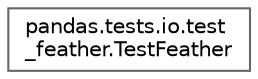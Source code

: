 digraph "Graphical Class Hierarchy"
{
 // LATEX_PDF_SIZE
  bgcolor="transparent";
  edge [fontname=Helvetica,fontsize=10,labelfontname=Helvetica,labelfontsize=10];
  node [fontname=Helvetica,fontsize=10,shape=box,height=0.2,width=0.4];
  rankdir="LR";
  Node0 [id="Node000000",label="pandas.tests.io.test\l_feather.TestFeather",height=0.2,width=0.4,color="grey40", fillcolor="white", style="filled",URL="$d4/d3b/classpandas_1_1tests_1_1io_1_1test__feather_1_1TestFeather.html",tooltip=" "];
}
